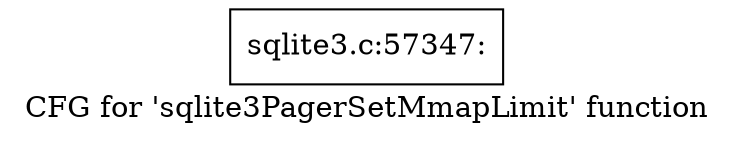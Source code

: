 digraph "CFG for 'sqlite3PagerSetMmapLimit' function" {
	label="CFG for 'sqlite3PagerSetMmapLimit' function";

	Node0x55c0f58afa60 [shape=record,label="{sqlite3.c:57347:}"];
}
